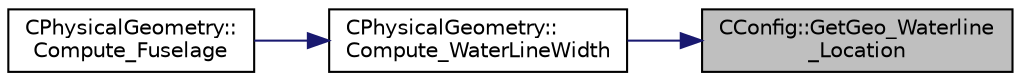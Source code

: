 digraph "CConfig::GetGeo_Waterline_Location"
{
 // LATEX_PDF_SIZE
  edge [fontname="Helvetica",fontsize="10",labelfontname="Helvetica",labelfontsize="10"];
  node [fontname="Helvetica",fontsize="10",shape=record];
  rankdir="RL";
  Node1 [label="CConfig::GetGeo_Waterline\l_Location",height=0.2,width=0.4,color="black", fillcolor="grey75", style="filled", fontcolor="black",tooltip="Get the location of the waterline."];
  Node1 -> Node2 [dir="back",color="midnightblue",fontsize="10",style="solid",fontname="Helvetica"];
  Node2 [label="CPhysicalGeometry::\lCompute_WaterLineWidth",height=0.2,width=0.4,color="black", fillcolor="white", style="filled",URL="$classCPhysicalGeometry.html#a7e3a679c5331fee0764568627eb04d38",tooltip="Compute the chord of an airfoil."];
  Node2 -> Node3 [dir="back",color="midnightblue",fontsize="10",style="solid",fontname="Helvetica"];
  Node3 [label="CPhysicalGeometry::\lCompute_Fuselage",height=0.2,width=0.4,color="black", fillcolor="white", style="filled",URL="$classCPhysicalGeometry.html#a4f0167afbef6c7a7a57bbe03836bb272",tooltip="Evaluate geometrical parameters of a wing."];
}
